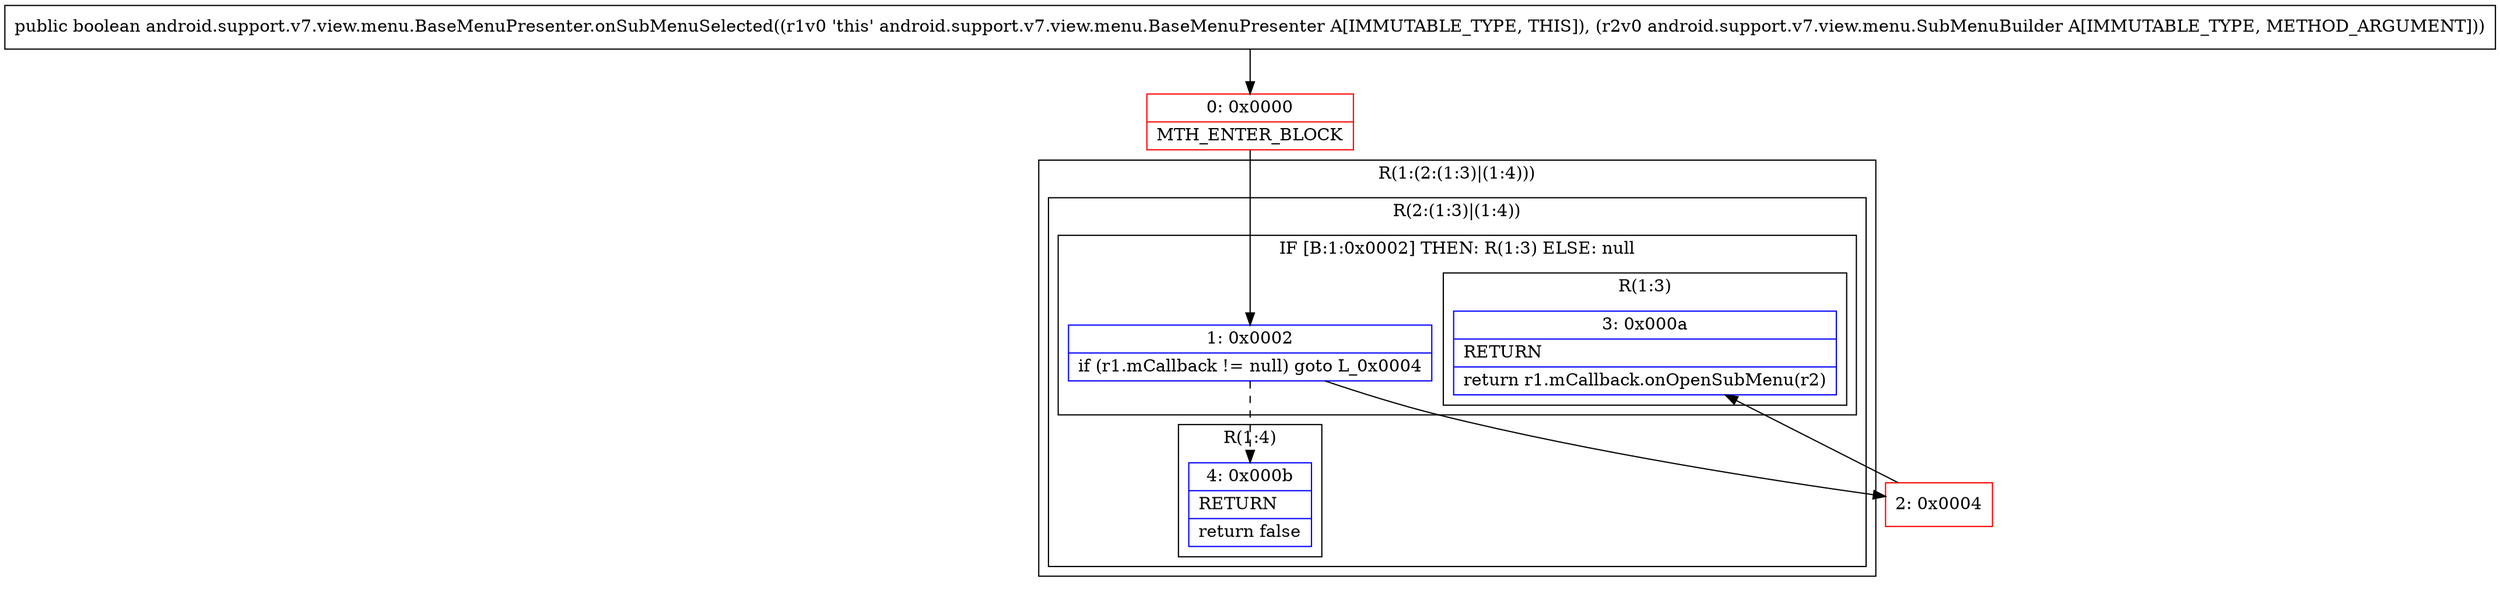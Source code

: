 digraph "CFG forandroid.support.v7.view.menu.BaseMenuPresenter.onSubMenuSelected(Landroid\/support\/v7\/view\/menu\/SubMenuBuilder;)Z" {
subgraph cluster_Region_1079724339 {
label = "R(1:(2:(1:3)|(1:4)))";
node [shape=record,color=blue];
subgraph cluster_Region_1671910737 {
label = "R(2:(1:3)|(1:4))";
node [shape=record,color=blue];
subgraph cluster_IfRegion_1992597216 {
label = "IF [B:1:0x0002] THEN: R(1:3) ELSE: null";
node [shape=record,color=blue];
Node_1 [shape=record,label="{1\:\ 0x0002|if (r1.mCallback != null) goto L_0x0004\l}"];
subgraph cluster_Region_1057065214 {
label = "R(1:3)";
node [shape=record,color=blue];
Node_3 [shape=record,label="{3\:\ 0x000a|RETURN\l|return r1.mCallback.onOpenSubMenu(r2)\l}"];
}
}
subgraph cluster_Region_629755132 {
label = "R(1:4)";
node [shape=record,color=blue];
Node_4 [shape=record,label="{4\:\ 0x000b|RETURN\l|return false\l}"];
}
}
}
Node_0 [shape=record,color=red,label="{0\:\ 0x0000|MTH_ENTER_BLOCK\l}"];
Node_2 [shape=record,color=red,label="{2\:\ 0x0004}"];
MethodNode[shape=record,label="{public boolean android.support.v7.view.menu.BaseMenuPresenter.onSubMenuSelected((r1v0 'this' android.support.v7.view.menu.BaseMenuPresenter A[IMMUTABLE_TYPE, THIS]), (r2v0 android.support.v7.view.menu.SubMenuBuilder A[IMMUTABLE_TYPE, METHOD_ARGUMENT])) }"];
MethodNode -> Node_0;
Node_1 -> Node_2;
Node_1 -> Node_4[style=dashed];
Node_0 -> Node_1;
Node_2 -> Node_3;
}

